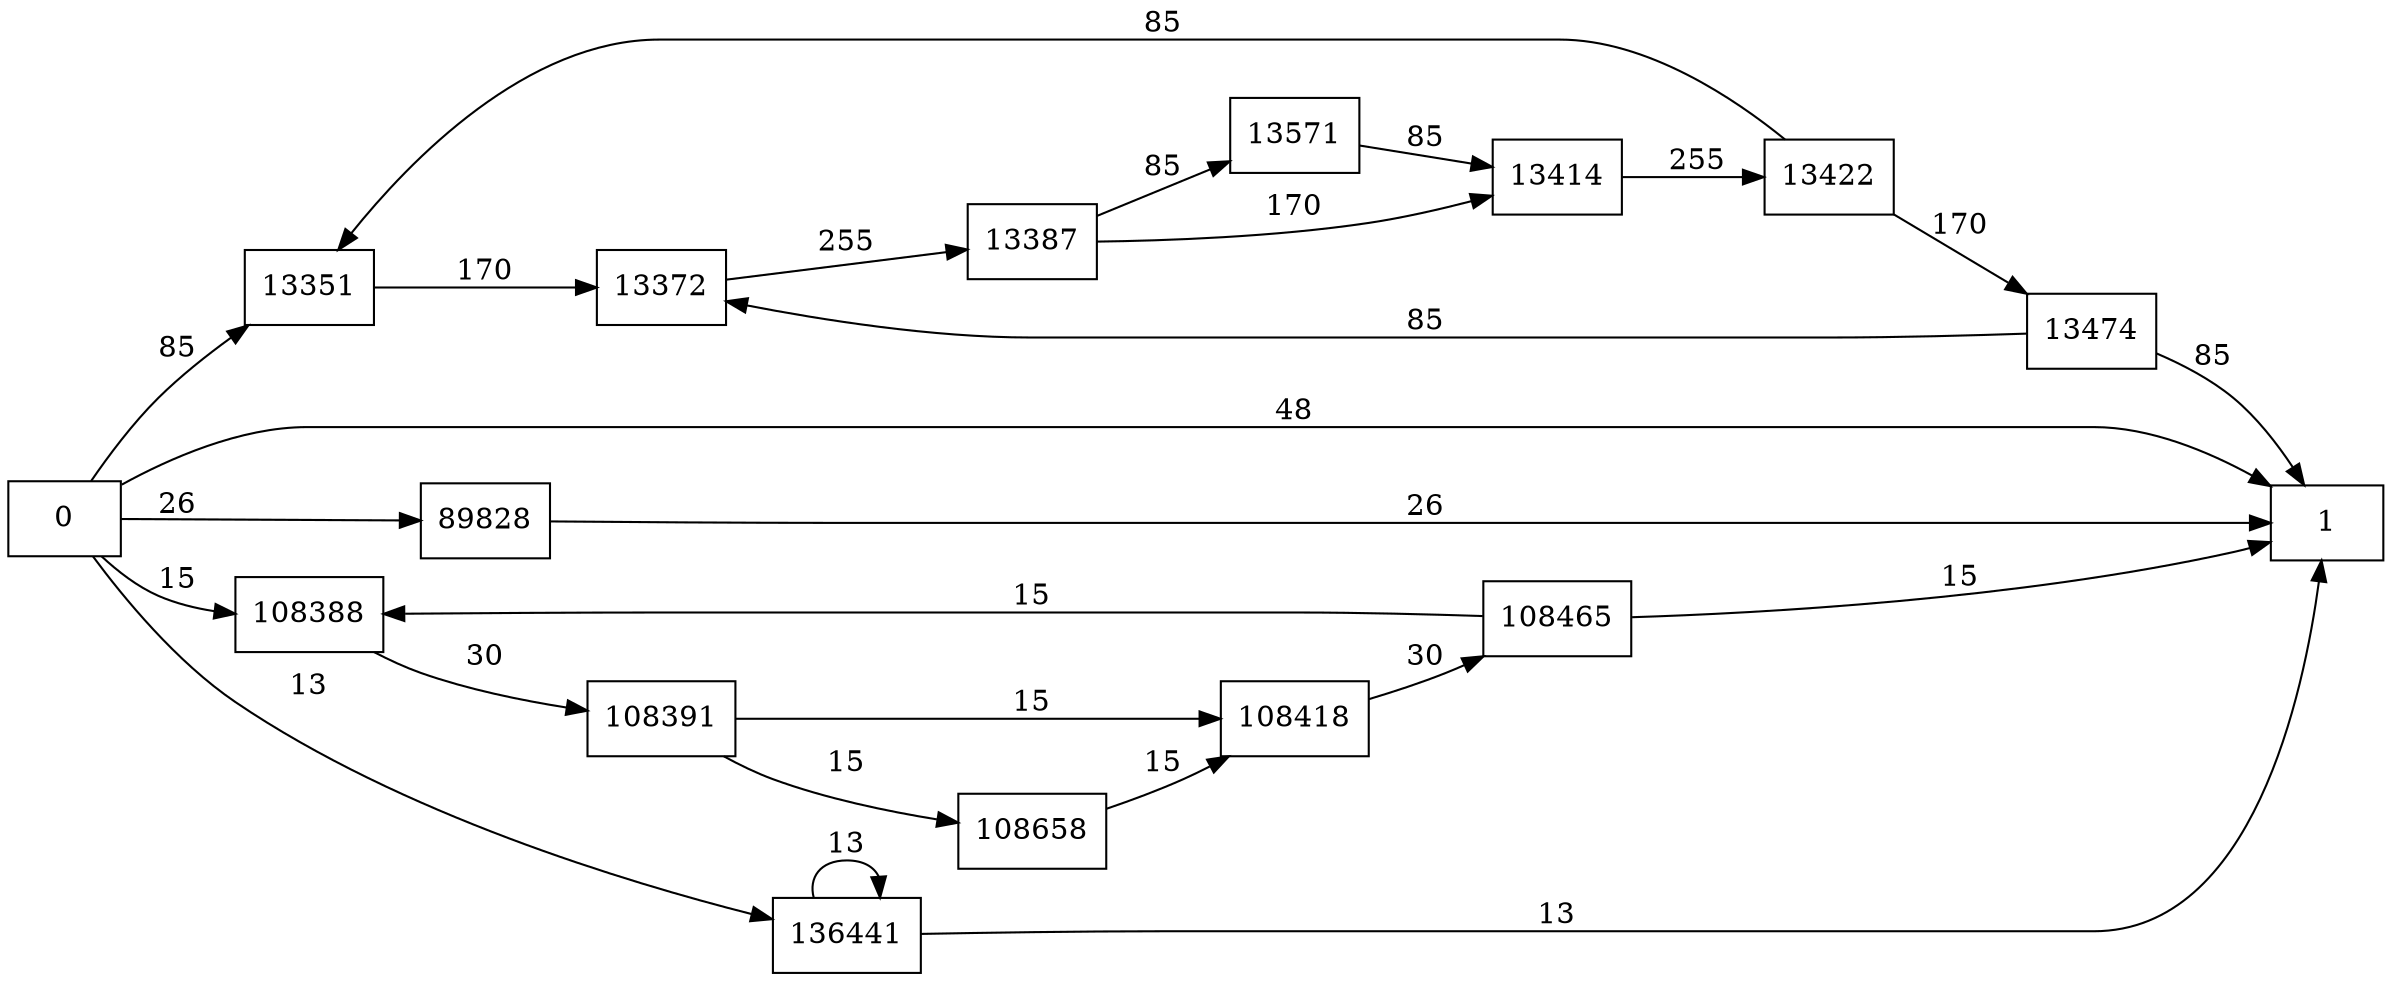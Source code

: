 digraph {
	graph [rankdir=LR]
	node [shape=rectangle]
	13351 -> 13372 [label=170]
	13372 -> 13387 [label=255]
	13387 -> 13414 [label=170]
	13387 -> 13571 [label=85]
	13414 -> 13422 [label=255]
	13422 -> 13474 [label=170]
	13422 -> 13351 [label=85]
	13474 -> 13372 [label=85]
	13474 -> 1 [label=85]
	13571 -> 13414 [label=85]
	89828 -> 1 [label=26]
	108388 -> 108391 [label=30]
	108391 -> 108418 [label=15]
	108391 -> 108658 [label=15]
	108418 -> 108465 [label=30]
	108465 -> 108388 [label=15]
	108465 -> 1 [label=15]
	108658 -> 108418 [label=15]
	136441 -> 136441 [label=13]
	136441 -> 1 [label=13]
	0 -> 13351 [label=85]
	0 -> 1 [label=48]
	0 -> 89828 [label=26]
	0 -> 108388 [label=15]
	0 -> 136441 [label=13]
}
